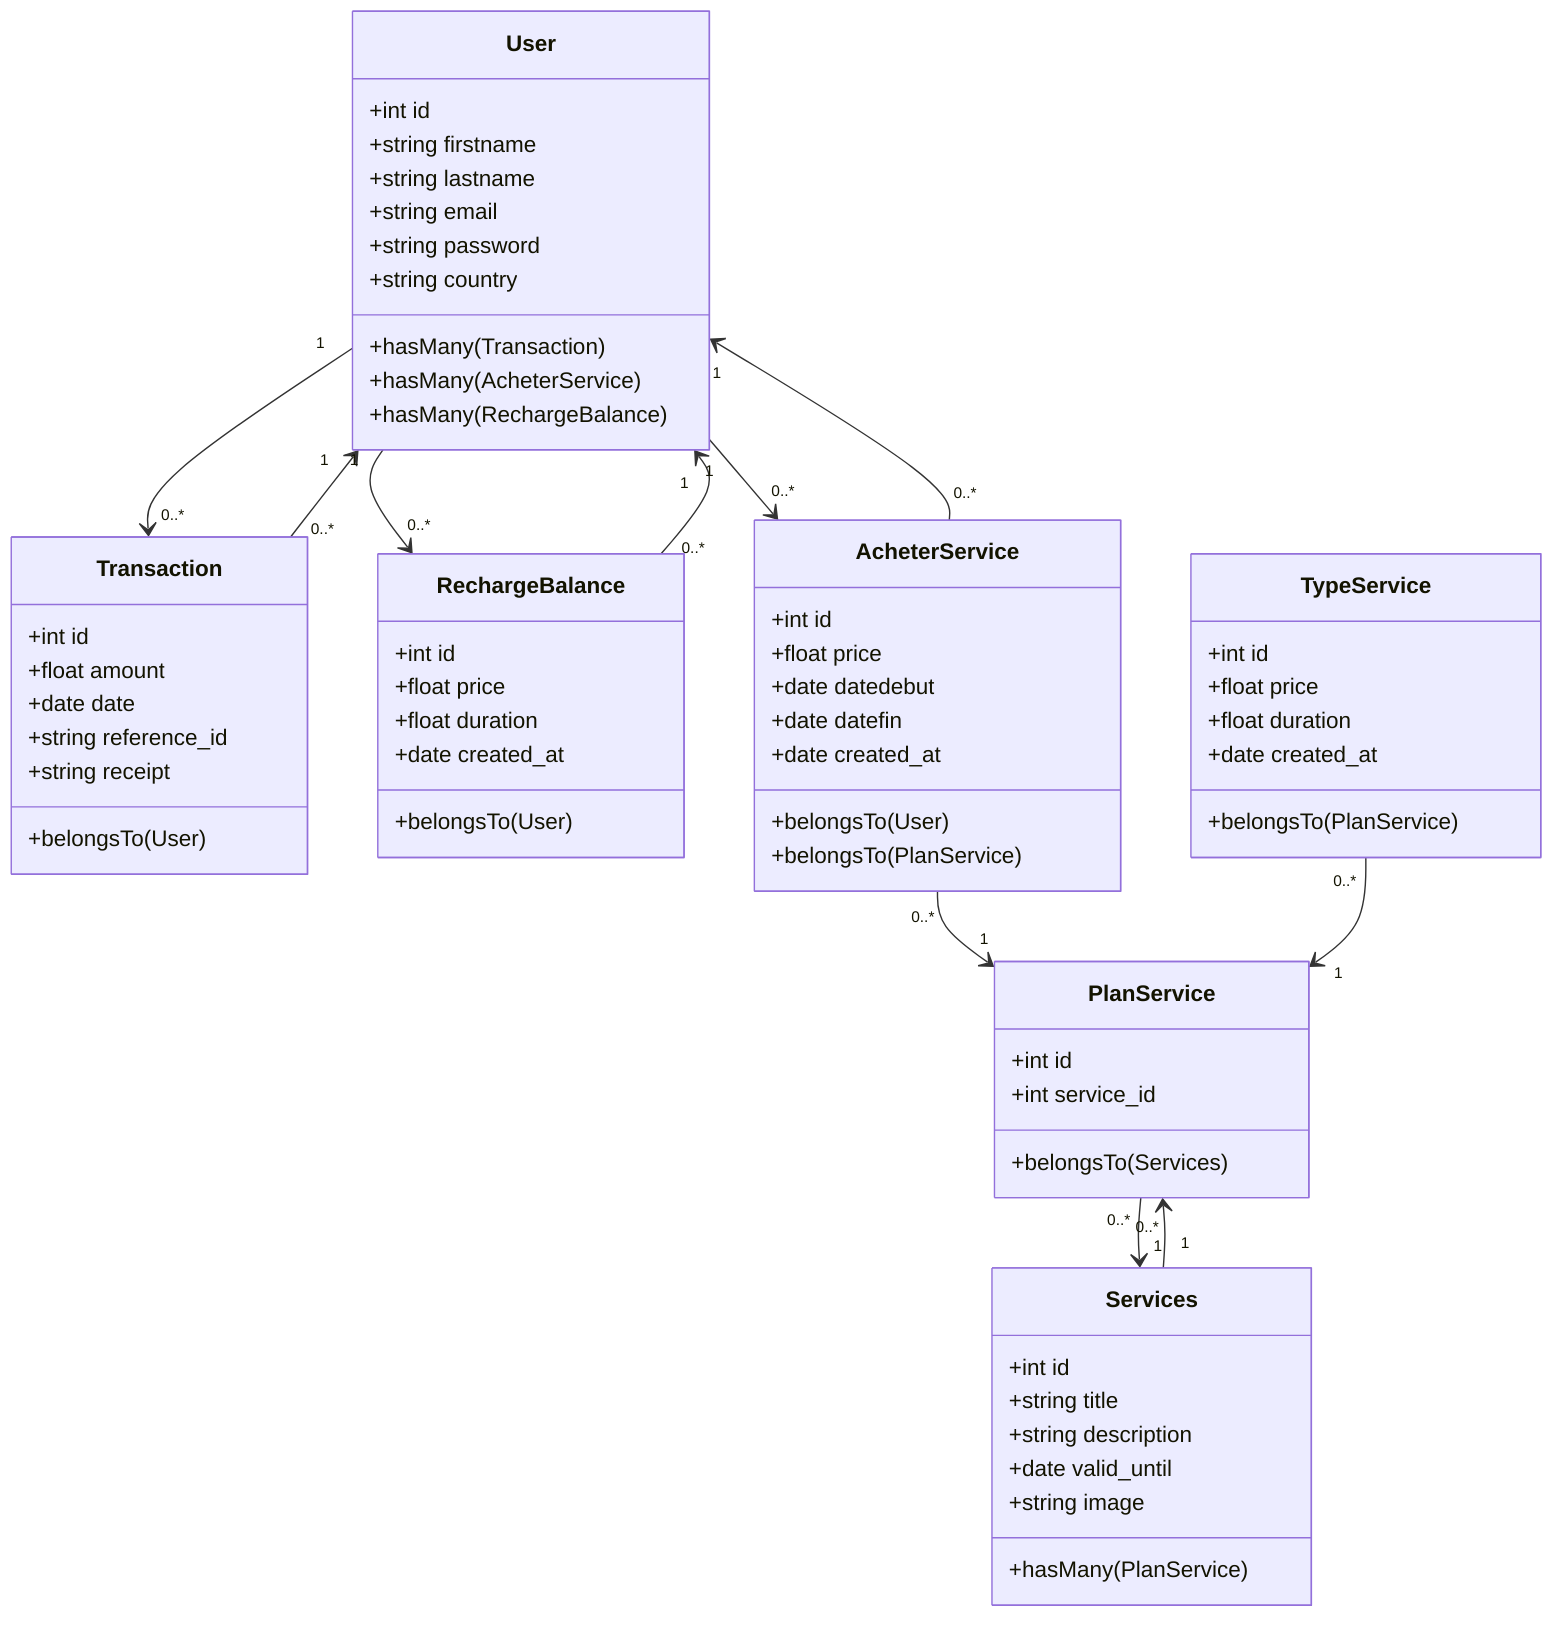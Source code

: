 classDiagram
    %% Users
    class User {
        +int id
        +string firstname
        +string lastname
        +string email
        +string password
        +string country
        +hasMany(Transaction)
        +hasMany(AcheterService)
        +hasMany(RechargeBalance)
    }

    %% Transactions
    class Transaction {
        +int id
        +float amount
        +date date
        +string reference_id
        +string receipt
        +belongsTo(User)
    }

    %% Services
    class Services {
        +int id
        +string title
        +string description
        +date valid_until
        +string image
        +hasMany(PlanService)
    }

    %% PlanService
    class PlanService {
        +int id
        +int service_id
        +belongsTo(Services)
    }

    %% RechargeBalance
    class RechargeBalance {
        +int id
        +float price
        +float duration
        +date created_at
        +belongsTo(User)
    }

    %% AcheterService
    class AcheterService {
        +int id
        +float price
        +date datedebut
        +date datefin
        +date created_at
        +belongsTo(User)
        +belongsTo(PlanService)
    }

    %% TypeService
    class TypeService {
        +int id
        +float price
        +float duration
        +date created_at
        +belongsTo(PlanService)
    }

    User "1" --> "0..*" Transaction
    User "1" --> "0..*" AcheterService
    User "1" --> "0..*" RechargeBalance
    Transaction "0..*" --> "1" User
    Services "1" --> "0..*" PlanService
    PlanService "0..*" --> "1" Services
    RechargeBalance "0..*" --> "1" User
    AcheterService "0..*" --> "1" User
    AcheterService "0..*" --> "1" PlanService
    TypeService "0..*" --> "1" PlanService